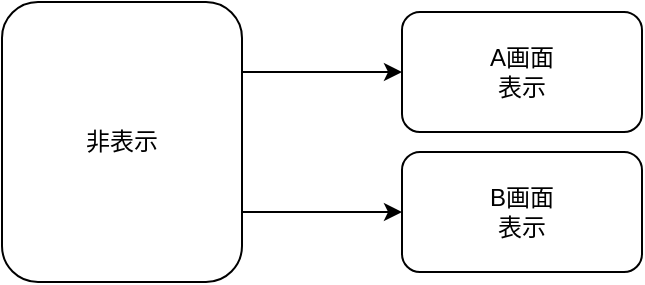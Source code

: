 <mxfile version="24.7.14">
  <diagram name="ページ1" id="i7uMnIg1qSyaQqQBlLaK">
    <mxGraphModel dx="1042" dy="567" grid="1" gridSize="10" guides="1" tooltips="1" connect="1" arrows="1" fold="1" page="1" pageScale="1" pageWidth="827" pageHeight="1169" math="0" shadow="0">
      <root>
        <mxCell id="0" />
        <mxCell id="1" parent="0" />
        <mxCell id="z5mBts0z8LkfcXxQW7RD-8" style="edgeStyle=orthogonalEdgeStyle;rounded=0;orthogonalLoop=1;jettySize=auto;html=1;exitX=1;exitY=0.25;exitDx=0;exitDy=0;entryX=0;entryY=0.5;entryDx=0;entryDy=0;" edge="1" parent="1" source="z5mBts0z8LkfcXxQW7RD-2" target="z5mBts0z8LkfcXxQW7RD-3">
          <mxGeometry relative="1" as="geometry" />
        </mxCell>
        <mxCell id="z5mBts0z8LkfcXxQW7RD-9" style="edgeStyle=orthogonalEdgeStyle;rounded=0;orthogonalLoop=1;jettySize=auto;html=1;exitX=1;exitY=0.75;exitDx=0;exitDy=0;entryX=0;entryY=0.5;entryDx=0;entryDy=0;" edge="1" parent="1" source="z5mBts0z8LkfcXxQW7RD-2" target="z5mBts0z8LkfcXxQW7RD-4">
          <mxGeometry relative="1" as="geometry" />
        </mxCell>
        <mxCell id="z5mBts0z8LkfcXxQW7RD-2" value="非表示" style="rounded=1;whiteSpace=wrap;html=1;" vertex="1" parent="1">
          <mxGeometry x="180" y="210" width="120" height="140" as="geometry" />
        </mxCell>
        <mxCell id="z5mBts0z8LkfcXxQW7RD-3" value="&lt;div&gt;A画面&lt;/div&gt;表示" style="rounded=1;whiteSpace=wrap;html=1;" vertex="1" parent="1">
          <mxGeometry x="380" y="215" width="120" height="60" as="geometry" />
        </mxCell>
        <mxCell id="z5mBts0z8LkfcXxQW7RD-4" value="&lt;div&gt;B画面&lt;/div&gt;表示" style="rounded=1;whiteSpace=wrap;html=1;" vertex="1" parent="1">
          <mxGeometry x="380" y="285" width="120" height="60" as="geometry" />
        </mxCell>
      </root>
    </mxGraphModel>
  </diagram>
</mxfile>
